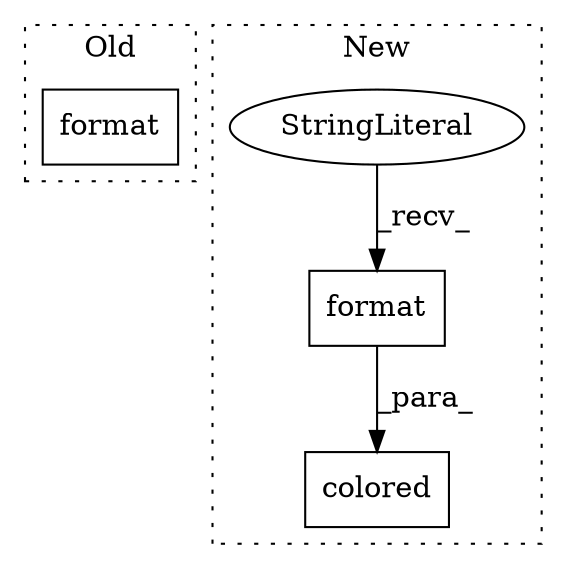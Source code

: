 digraph G {
subgraph cluster0 {
1 [label="format" a="32" s="23474,23513" l="7,1" shape="box"];
label = "Old";
style="dotted";
}
subgraph cluster1 {
2 [label="colored" a="32" s="30096,30248" l="8,1" shape="box"];
3 [label="format" a="32" s="30125,30218" l="7,1" shape="box"];
4 [label="StringLiteral" a="45" s="30104" l="20" shape="ellipse"];
label = "New";
style="dotted";
}
3 -> 2 [label="_para_"];
4 -> 3 [label="_recv_"];
}